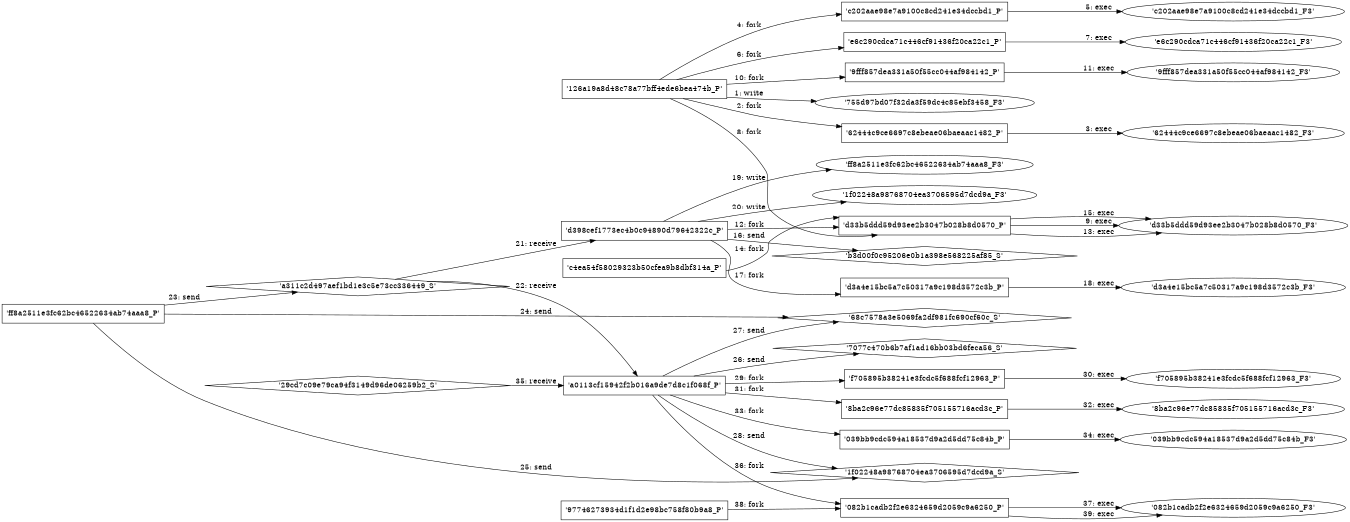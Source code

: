 digraph "D:\Learning\Paper\apt\基于CTI的攻击预警\Dataset\攻击图\ASGfromALLCTI\Oil & Gas Spearphishing Campaigns Drop Agent Tesla Spyware in Advance of Historic OPEC+ Deal.dot" {
rankdir="LR"
size="9"
fixedsize="false"
splines="true"
nodesep=0.3
ranksep=0
fontsize=10
overlap="scalexy"
engine= "neato"
	"'755d97bd07f32da3f59dc4c85ebf3458_F3'" [node_type=file shape=ellipse]
	"'126a19a8d48c78a77bff4ede6bea474b_P'" [node_type=Process shape=box]
	"'126a19a8d48c78a77bff4ede6bea474b_P'" -> "'755d97bd07f32da3f59dc4c85ebf3458_F3'" [label="1: write"]
	"'126a19a8d48c78a77bff4ede6bea474b_P'" [node_type=Process shape=box]
	"'62444c9ce6697c8ebeae06baeaac1482_P'" [node_type=Process shape=box]
	"'126a19a8d48c78a77bff4ede6bea474b_P'" -> "'62444c9ce6697c8ebeae06baeaac1482_P'" [label="2: fork"]
	"'62444c9ce6697c8ebeae06baeaac1482_P'" [node_type=Process shape=box]
	"'62444c9ce6697c8ebeae06baeaac1482_F3'" [node_type=File shape=ellipse]
	"'62444c9ce6697c8ebeae06baeaac1482_P'" -> "'62444c9ce6697c8ebeae06baeaac1482_F3'" [label="3: exec"]
	"'126a19a8d48c78a77bff4ede6bea474b_P'" [node_type=Process shape=box]
	"'c202aae98e7a9100c8cd241e34dccbd1_P'" [node_type=Process shape=box]
	"'126a19a8d48c78a77bff4ede6bea474b_P'" -> "'c202aae98e7a9100c8cd241e34dccbd1_P'" [label="4: fork"]
	"'c202aae98e7a9100c8cd241e34dccbd1_P'" [node_type=Process shape=box]
	"'c202aae98e7a9100c8cd241e34dccbd1_F3'" [node_type=File shape=ellipse]
	"'c202aae98e7a9100c8cd241e34dccbd1_P'" -> "'c202aae98e7a9100c8cd241e34dccbd1_F3'" [label="5: exec"]
	"'126a19a8d48c78a77bff4ede6bea474b_P'" [node_type=Process shape=box]
	"'e6c290cdca71c446cf91436f20ca22c1_P'" [node_type=Process shape=box]
	"'126a19a8d48c78a77bff4ede6bea474b_P'" -> "'e6c290cdca71c446cf91436f20ca22c1_P'" [label="6: fork"]
	"'e6c290cdca71c446cf91436f20ca22c1_P'" [node_type=Process shape=box]
	"'e6c290cdca71c446cf91436f20ca22c1_F3'" [node_type=File shape=ellipse]
	"'e6c290cdca71c446cf91436f20ca22c1_P'" -> "'e6c290cdca71c446cf91436f20ca22c1_F3'" [label="7: exec"]
	"'126a19a8d48c78a77bff4ede6bea474b_P'" [node_type=Process shape=box]
	"'d33b5ddd59d93ee2b3047b028b8d0570_P'" [node_type=Process shape=box]
	"'126a19a8d48c78a77bff4ede6bea474b_P'" -> "'d33b5ddd59d93ee2b3047b028b8d0570_P'" [label="8: fork"]
	"'d33b5ddd59d93ee2b3047b028b8d0570_P'" [node_type=Process shape=box]
	"'d33b5ddd59d93ee2b3047b028b8d0570_F3'" [node_type=File shape=ellipse]
	"'d33b5ddd59d93ee2b3047b028b8d0570_P'" -> "'d33b5ddd59d93ee2b3047b028b8d0570_F3'" [label="9: exec"]
	"'126a19a8d48c78a77bff4ede6bea474b_P'" [node_type=Process shape=box]
	"'9fff857dea331a50f55cc044af984142_P'" [node_type=Process shape=box]
	"'126a19a8d48c78a77bff4ede6bea474b_P'" -> "'9fff857dea331a50f55cc044af984142_P'" [label="10: fork"]
	"'9fff857dea331a50f55cc044af984142_P'" [node_type=Process shape=box]
	"'9fff857dea331a50f55cc044af984142_F3'" [node_type=File shape=ellipse]
	"'9fff857dea331a50f55cc044af984142_P'" -> "'9fff857dea331a50f55cc044af984142_F3'" [label="11: exec"]
	"'d398cef1773ec4b0c94890d79642322c_P'" [node_type=Process shape=box]
	"'d33b5ddd59d93ee2b3047b028b8d0570_P'" [node_type=Process shape=box]
	"'d398cef1773ec4b0c94890d79642322c_P'" -> "'d33b5ddd59d93ee2b3047b028b8d0570_P'" [label="12: fork"]
	"'d33b5ddd59d93ee2b3047b028b8d0570_P'" [node_type=Process shape=box]
	"'d33b5ddd59d93ee2b3047b028b8d0570_F3'" [node_type=File shape=ellipse]
	"'d33b5ddd59d93ee2b3047b028b8d0570_P'" -> "'d33b5ddd59d93ee2b3047b028b8d0570_F3'" [label="13: exec"]
	"'c4ea54f58029323b50cfea9b8dbf314a_P'" [node_type=Process shape=box]
	"'d33b5ddd59d93ee2b3047b028b8d0570_P'" [node_type=Process shape=box]
	"'c4ea54f58029323b50cfea9b8dbf314a_P'" -> "'d33b5ddd59d93ee2b3047b028b8d0570_P'" [label="14: fork"]
	"'d33b5ddd59d93ee2b3047b028b8d0570_P'" [node_type=Process shape=box]
	"'d33b5ddd59d93ee2b3047b028b8d0570_F3'" [node_type=File shape=ellipse]
	"'d33b5ddd59d93ee2b3047b028b8d0570_P'" -> "'d33b5ddd59d93ee2b3047b028b8d0570_F3'" [label="15: exec"]
	"'b3d00f0c95206e0b1a398e568225af85_S'" [node_type=Socket shape=diamond]
	"'d398cef1773ec4b0c94890d79642322c_P'" [node_type=Process shape=box]
	"'d398cef1773ec4b0c94890d79642322c_P'" -> "'b3d00f0c95206e0b1a398e568225af85_S'" [label="16: send"]
	"'d398cef1773ec4b0c94890d79642322c_P'" [node_type=Process shape=box]
	"'d3a4e15bc5a7c50317a9c198d3572c3b_P'" [node_type=Process shape=box]
	"'d398cef1773ec4b0c94890d79642322c_P'" -> "'d3a4e15bc5a7c50317a9c198d3572c3b_P'" [label="17: fork"]
	"'d3a4e15bc5a7c50317a9c198d3572c3b_P'" [node_type=Process shape=box]
	"'d3a4e15bc5a7c50317a9c198d3572c3b_F3'" [node_type=File shape=ellipse]
	"'d3a4e15bc5a7c50317a9c198d3572c3b_P'" -> "'d3a4e15bc5a7c50317a9c198d3572c3b_F3'" [label="18: exec"]
	"'ff8a2511e3fc62bc46522634ab74aaa8_F3'" [node_type=file shape=ellipse]
	"'d398cef1773ec4b0c94890d79642322c_P'" [node_type=Process shape=box]
	"'d398cef1773ec4b0c94890d79642322c_P'" -> "'ff8a2511e3fc62bc46522634ab74aaa8_F3'" [label="19: write"]
	"'1f02248a98768704ea3706595d7dcd9a_F3'" [node_type=file shape=ellipse]
	"'d398cef1773ec4b0c94890d79642322c_P'" [node_type=Process shape=box]
	"'d398cef1773ec4b0c94890d79642322c_P'" -> "'1f02248a98768704ea3706595d7dcd9a_F3'" [label="20: write"]
	"'d398cef1773ec4b0c94890d79642322c_P'" [node_type=Process shape=box]
	"'a311c2d497aef1bd1e3c5e73cc336449_S'" [node_type=Socket shape=diamond]
	"'a311c2d497aef1bd1e3c5e73cc336449_S'" -> "'d398cef1773ec4b0c94890d79642322c_P'" [label="21: receive"]
	"'a0113cf15942f2b016a9de7d8c1f068f_P'" [node_type=Process shape=box]
	"'a311c2d497aef1bd1e3c5e73cc336449_S'" [node_type=Socket shape=diamond]
	"'a311c2d497aef1bd1e3c5e73cc336449_S'" -> "'a0113cf15942f2b016a9de7d8c1f068f_P'" [label="22: receive"]
	"'a311c2d497aef1bd1e3c5e73cc336449_S'" [node_type=Socket shape=diamond]
	"'ff8a2511e3fc62bc46522634ab74aaa8_P'" [node_type=Process shape=box]
	"'ff8a2511e3fc62bc46522634ab74aaa8_P'" -> "'a311c2d497aef1bd1e3c5e73cc336449_S'" [label="23: send"]
	"'68c7578a3e5069fa2df981fc690cf60c_S'" [node_type=Socket shape=diamond]
	"'ff8a2511e3fc62bc46522634ab74aaa8_P'" [node_type=Process shape=box]
	"'ff8a2511e3fc62bc46522634ab74aaa8_P'" -> "'68c7578a3e5069fa2df981fc690cf60c_S'" [label="24: send"]
	"'1f02248a98768704ea3706595d7dcd9a_S'" [node_type=Socket shape=diamond]
	"'ff8a2511e3fc62bc46522634ab74aaa8_P'" [node_type=Process shape=box]
	"'ff8a2511e3fc62bc46522634ab74aaa8_P'" -> "'1f02248a98768704ea3706595d7dcd9a_S'" [label="25: send"]
	"'7077c470b6b7af1ad16bb03bd6feca56_S'" [node_type=Socket shape=diamond]
	"'a0113cf15942f2b016a9de7d8c1f068f_P'" [node_type=Process shape=box]
	"'a0113cf15942f2b016a9de7d8c1f068f_P'" -> "'7077c470b6b7af1ad16bb03bd6feca56_S'" [label="26: send"]
	"'68c7578a3e5069fa2df981fc690cf60c_S'" [node_type=Socket shape=diamond]
	"'a0113cf15942f2b016a9de7d8c1f068f_P'" [node_type=Process shape=box]
	"'a0113cf15942f2b016a9de7d8c1f068f_P'" -> "'68c7578a3e5069fa2df981fc690cf60c_S'" [label="27: send"]
	"'1f02248a98768704ea3706595d7dcd9a_S'" [node_type=Socket shape=diamond]
	"'a0113cf15942f2b016a9de7d8c1f068f_P'" [node_type=Process shape=box]
	"'a0113cf15942f2b016a9de7d8c1f068f_P'" -> "'1f02248a98768704ea3706595d7dcd9a_S'" [label="28: send"]
	"'a0113cf15942f2b016a9de7d8c1f068f_P'" [node_type=Process shape=box]
	"'f705895b38241e3fcdc5f688fcf12963_P'" [node_type=Process shape=box]
	"'a0113cf15942f2b016a9de7d8c1f068f_P'" -> "'f705895b38241e3fcdc5f688fcf12963_P'" [label="29: fork"]
	"'f705895b38241e3fcdc5f688fcf12963_P'" [node_type=Process shape=box]
	"'f705895b38241e3fcdc5f688fcf12963_F3'" [node_type=File shape=ellipse]
	"'f705895b38241e3fcdc5f688fcf12963_P'" -> "'f705895b38241e3fcdc5f688fcf12963_F3'" [label="30: exec"]
	"'a0113cf15942f2b016a9de7d8c1f068f_P'" [node_type=Process shape=box]
	"'8ba2c96e77dc85835f705155716acd3c_P'" [node_type=Process shape=box]
	"'a0113cf15942f2b016a9de7d8c1f068f_P'" -> "'8ba2c96e77dc85835f705155716acd3c_P'" [label="31: fork"]
	"'8ba2c96e77dc85835f705155716acd3c_P'" [node_type=Process shape=box]
	"'8ba2c96e77dc85835f705155716acd3c_F3'" [node_type=File shape=ellipse]
	"'8ba2c96e77dc85835f705155716acd3c_P'" -> "'8ba2c96e77dc85835f705155716acd3c_F3'" [label="32: exec"]
	"'a0113cf15942f2b016a9de7d8c1f068f_P'" [node_type=Process shape=box]
	"'039bb9cdc594a18537d9a2d5dd75c84b_P'" [node_type=Process shape=box]
	"'a0113cf15942f2b016a9de7d8c1f068f_P'" -> "'039bb9cdc594a18537d9a2d5dd75c84b_P'" [label="33: fork"]
	"'039bb9cdc594a18537d9a2d5dd75c84b_P'" [node_type=Process shape=box]
	"'039bb9cdc594a18537d9a2d5dd75c84b_F3'" [node_type=File shape=ellipse]
	"'039bb9cdc594a18537d9a2d5dd75c84b_P'" -> "'039bb9cdc594a18537d9a2d5dd75c84b_F3'" [label="34: exec"]
	"'a0113cf15942f2b016a9de7d8c1f068f_P'" [node_type=Process shape=box]
	"'29cd7c09e79ca94f3149d96de06259b2_S'" [node_type=Socket shape=diamond]
	"'29cd7c09e79ca94f3149d96de06259b2_S'" -> "'a0113cf15942f2b016a9de7d8c1f068f_P'" [label="35: receive"]
	"'a0113cf15942f2b016a9de7d8c1f068f_P'" [node_type=Process shape=box]
	"'082b1cadb2f2e6324659d2059c9a6250_P'" [node_type=Process shape=box]
	"'a0113cf15942f2b016a9de7d8c1f068f_P'" -> "'082b1cadb2f2e6324659d2059c9a6250_P'" [label="36: fork"]
	"'082b1cadb2f2e6324659d2059c9a6250_P'" [node_type=Process shape=box]
	"'082b1cadb2f2e6324659d2059c9a6250_F3'" [node_type=File shape=ellipse]
	"'082b1cadb2f2e6324659d2059c9a6250_P'" -> "'082b1cadb2f2e6324659d2059c9a6250_F3'" [label="37: exec"]
	"'97746273934d1f1d2e98bc758f80b9a8_P'" [node_type=Process shape=box]
	"'082b1cadb2f2e6324659d2059c9a6250_P'" [node_type=Process shape=box]
	"'97746273934d1f1d2e98bc758f80b9a8_P'" -> "'082b1cadb2f2e6324659d2059c9a6250_P'" [label="38: fork"]
	"'082b1cadb2f2e6324659d2059c9a6250_P'" [node_type=Process shape=box]
	"'082b1cadb2f2e6324659d2059c9a6250_F3'" [node_type=File shape=ellipse]
	"'082b1cadb2f2e6324659d2059c9a6250_P'" -> "'082b1cadb2f2e6324659d2059c9a6250_F3'" [label="39: exec"]
}
